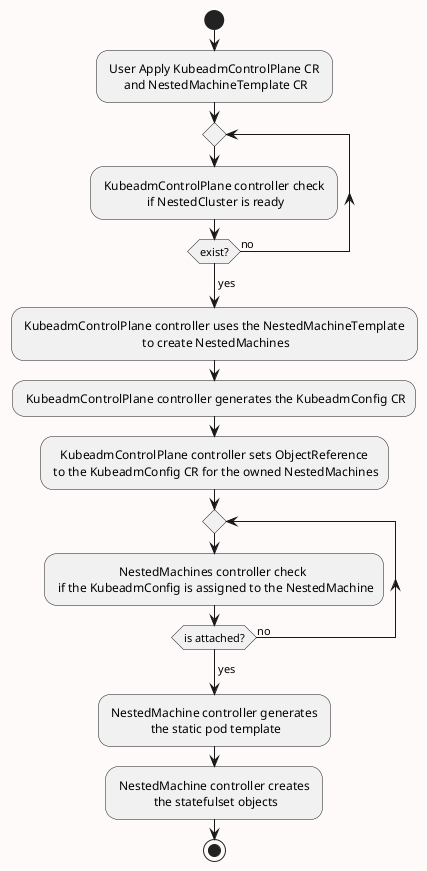 @startuml
skinparam backgroundColor #FFFAFA
skinparam defaultTextAlignment center
start
: User Apply KubeadmControlPlane CR \n and NestedMachineTemplate CR;
repeat
: KubeadmControlPlane controller check \n if NestedCluster is ready;
repeat while (exist?) is (no)
->yes;
: KubeadmControlPlane controller uses the NestedMachineTemplate \n to create NestedMachines;
: KubeadmControlPlane controller generates the KubeadmConfig CR;
: KubeadmControlPlane controller sets ObjectReference \n to the KubeadmConfig CR for the owned NestedMachines;
repeat
:NestedMachines controller check \n if the KubeadmConfig is assigned to the NestedMachine;
repeat while (is attached?) is (no)
->yes;
: NestedMachine controller generates \n the static pod template;
: NestedMachine controller creates \n the statefulset objects; 
stop
@enduml

